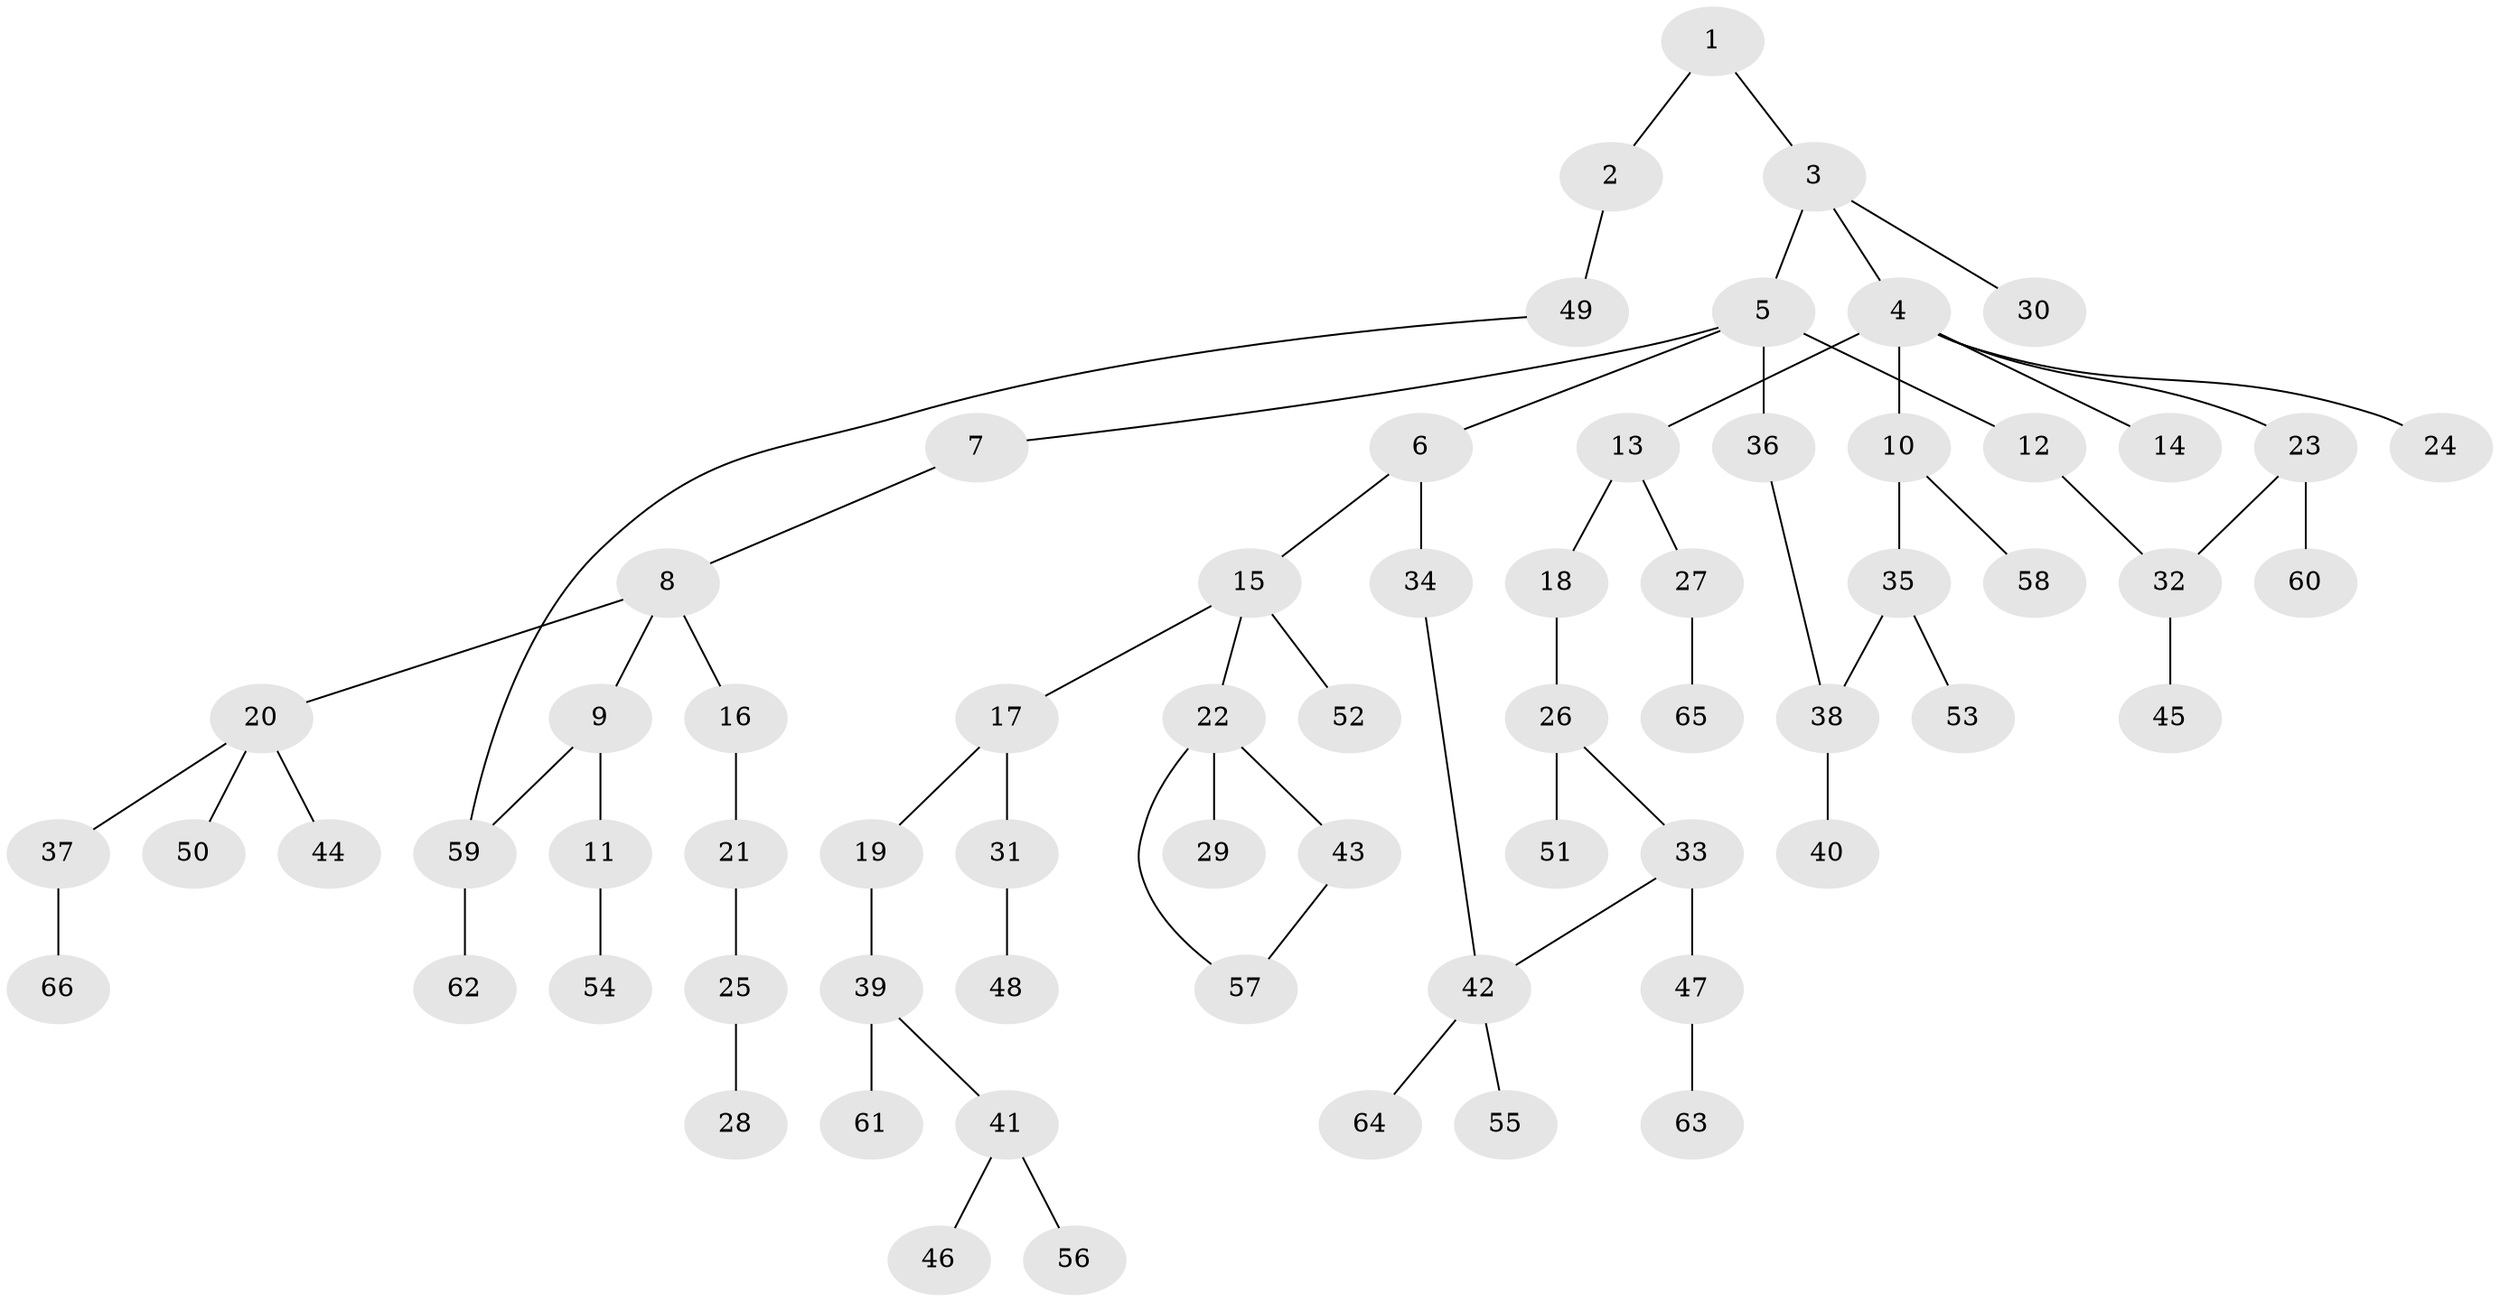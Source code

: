 // coarse degree distribution, {4: 0.09523809523809523, 2: 0.23809523809523808, 5: 0.09523809523809523, 1: 0.4523809523809524, 3: 0.11904761904761904}
// Generated by graph-tools (version 1.1) at 2025/51/02/27/25 19:51:39]
// undirected, 66 vertices, 70 edges
graph export_dot {
graph [start="1"]
  node [color=gray90,style=filled];
  1;
  2;
  3;
  4;
  5;
  6;
  7;
  8;
  9;
  10;
  11;
  12;
  13;
  14;
  15;
  16;
  17;
  18;
  19;
  20;
  21;
  22;
  23;
  24;
  25;
  26;
  27;
  28;
  29;
  30;
  31;
  32;
  33;
  34;
  35;
  36;
  37;
  38;
  39;
  40;
  41;
  42;
  43;
  44;
  45;
  46;
  47;
  48;
  49;
  50;
  51;
  52;
  53;
  54;
  55;
  56;
  57;
  58;
  59;
  60;
  61;
  62;
  63;
  64;
  65;
  66;
  1 -- 2;
  1 -- 3;
  2 -- 49;
  3 -- 4;
  3 -- 5;
  3 -- 30;
  4 -- 10;
  4 -- 13;
  4 -- 14;
  4 -- 23;
  4 -- 24;
  5 -- 6;
  5 -- 7;
  5 -- 12;
  5 -- 36;
  6 -- 15;
  6 -- 34;
  7 -- 8;
  8 -- 9;
  8 -- 16;
  8 -- 20;
  9 -- 11;
  9 -- 59;
  10 -- 35;
  10 -- 58;
  11 -- 54;
  12 -- 32;
  13 -- 18;
  13 -- 27;
  15 -- 17;
  15 -- 22;
  15 -- 52;
  16 -- 21;
  17 -- 19;
  17 -- 31;
  18 -- 26;
  19 -- 39;
  20 -- 37;
  20 -- 44;
  20 -- 50;
  21 -- 25;
  22 -- 29;
  22 -- 43;
  22 -- 57;
  23 -- 60;
  23 -- 32;
  25 -- 28;
  26 -- 33;
  26 -- 51;
  27 -- 65;
  31 -- 48;
  32 -- 45;
  33 -- 42;
  33 -- 47;
  34 -- 42;
  35 -- 38;
  35 -- 53;
  36 -- 38;
  37 -- 66;
  38 -- 40;
  39 -- 41;
  39 -- 61;
  41 -- 46;
  41 -- 56;
  42 -- 55;
  42 -- 64;
  43 -- 57;
  47 -- 63;
  49 -- 59;
  59 -- 62;
}
